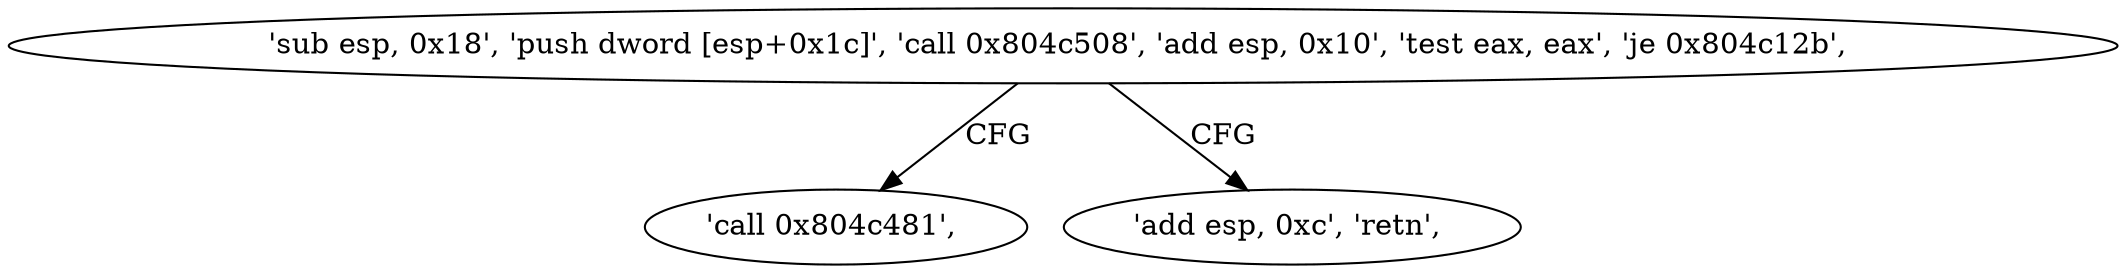 digraph "func" {
"134529300" [label = "'sub esp, 0x18', 'push dword [esp+0x1c]', 'call 0x804c508', 'add esp, 0x10', 'test eax, eax', 'je 0x804c12b', " ]
"134529323" [label = "'call 0x804c481', " ]
"134529319" [label = "'add esp, 0xc', 'retn', " ]
"134529300" -> "134529323" [ label = "CFG" ]
"134529300" -> "134529319" [ label = "CFG" ]
}

